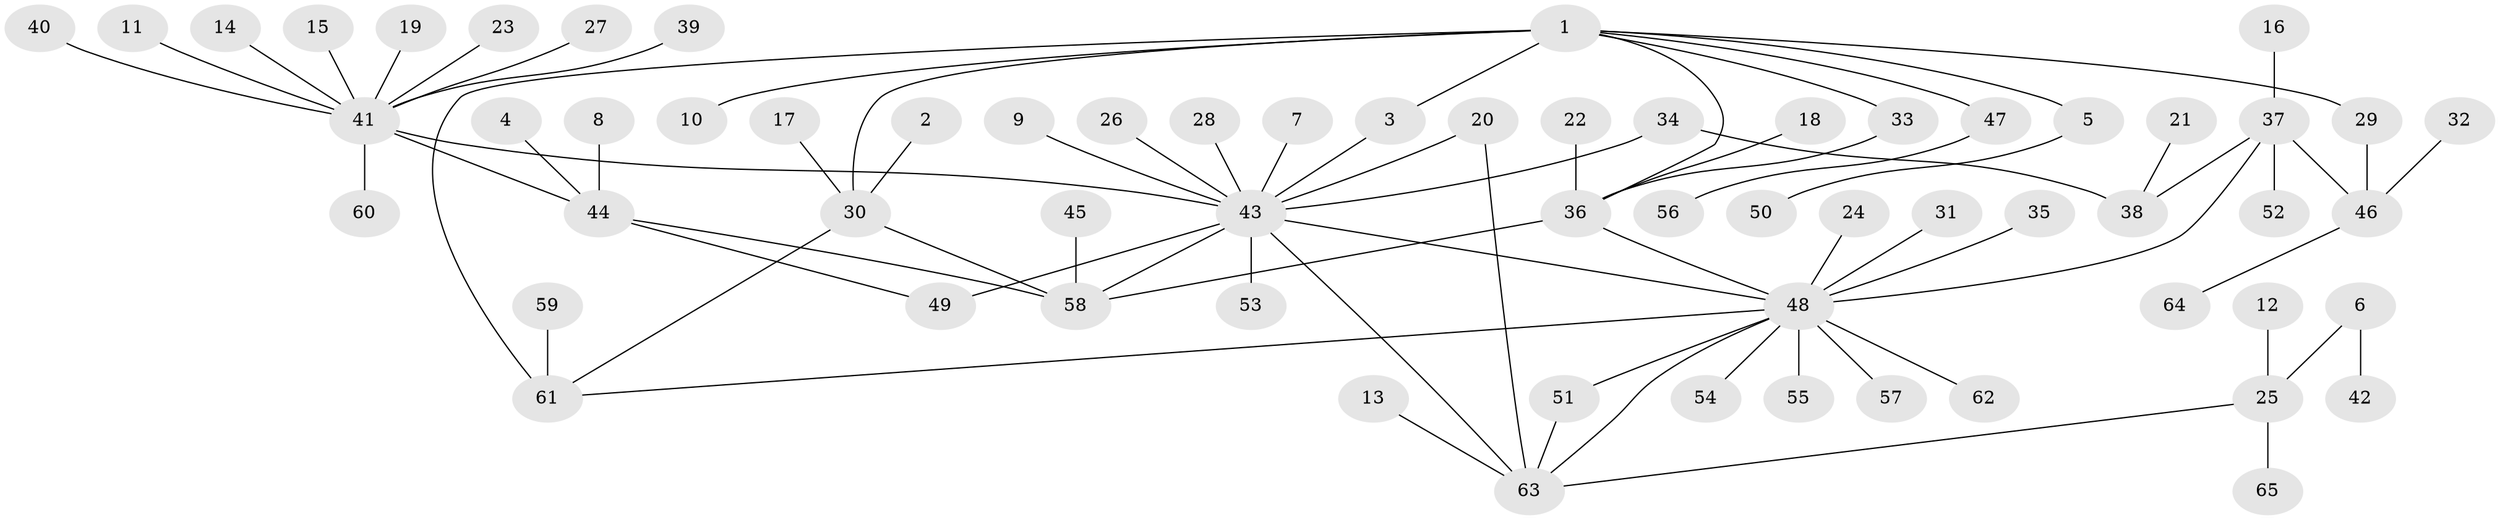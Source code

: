 // original degree distribution, {9: 0.007692307692307693, 4: 0.05384615384615385, 2: 0.23076923076923078, 5: 0.038461538461538464, 14: 0.007692307692307693, 6: 0.023076923076923078, 1: 0.5307692307692308, 3: 0.08461538461538462, 12: 0.007692307692307693, 7: 0.007692307692307693, 13: 0.007692307692307693}
// Generated by graph-tools (version 1.1) at 2025/26/03/09/25 03:26:03]
// undirected, 65 vertices, 77 edges
graph export_dot {
graph [start="1"]
  node [color=gray90,style=filled];
  1;
  2;
  3;
  4;
  5;
  6;
  7;
  8;
  9;
  10;
  11;
  12;
  13;
  14;
  15;
  16;
  17;
  18;
  19;
  20;
  21;
  22;
  23;
  24;
  25;
  26;
  27;
  28;
  29;
  30;
  31;
  32;
  33;
  34;
  35;
  36;
  37;
  38;
  39;
  40;
  41;
  42;
  43;
  44;
  45;
  46;
  47;
  48;
  49;
  50;
  51;
  52;
  53;
  54;
  55;
  56;
  57;
  58;
  59;
  60;
  61;
  62;
  63;
  64;
  65;
  1 -- 3 [weight=1.0];
  1 -- 5 [weight=1.0];
  1 -- 10 [weight=1.0];
  1 -- 29 [weight=1.0];
  1 -- 30 [weight=1.0];
  1 -- 33 [weight=1.0];
  1 -- 36 [weight=1.0];
  1 -- 47 [weight=1.0];
  1 -- 61 [weight=2.0];
  2 -- 30 [weight=1.0];
  3 -- 43 [weight=1.0];
  4 -- 44 [weight=1.0];
  5 -- 50 [weight=1.0];
  6 -- 25 [weight=1.0];
  6 -- 42 [weight=1.0];
  7 -- 43 [weight=1.0];
  8 -- 44 [weight=1.0];
  9 -- 43 [weight=1.0];
  11 -- 41 [weight=1.0];
  12 -- 25 [weight=1.0];
  13 -- 63 [weight=1.0];
  14 -- 41 [weight=1.0];
  15 -- 41 [weight=1.0];
  16 -- 37 [weight=1.0];
  17 -- 30 [weight=1.0];
  18 -- 36 [weight=1.0];
  19 -- 41 [weight=1.0];
  20 -- 43 [weight=1.0];
  20 -- 63 [weight=1.0];
  21 -- 38 [weight=1.0];
  22 -- 36 [weight=1.0];
  23 -- 41 [weight=1.0];
  24 -- 48 [weight=1.0];
  25 -- 63 [weight=1.0];
  25 -- 65 [weight=1.0];
  26 -- 43 [weight=1.0];
  27 -- 41 [weight=1.0];
  28 -- 43 [weight=1.0];
  29 -- 46 [weight=1.0];
  30 -- 58 [weight=1.0];
  30 -- 61 [weight=1.0];
  31 -- 48 [weight=1.0];
  32 -- 46 [weight=1.0];
  33 -- 36 [weight=1.0];
  34 -- 38 [weight=1.0];
  34 -- 43 [weight=1.0];
  35 -- 48 [weight=1.0];
  36 -- 48 [weight=1.0];
  36 -- 58 [weight=1.0];
  37 -- 38 [weight=1.0];
  37 -- 46 [weight=1.0];
  37 -- 48 [weight=1.0];
  37 -- 52 [weight=1.0];
  39 -- 41 [weight=1.0];
  40 -- 41 [weight=1.0];
  41 -- 43 [weight=1.0];
  41 -- 44 [weight=1.0];
  41 -- 60 [weight=1.0];
  43 -- 48 [weight=1.0];
  43 -- 49 [weight=1.0];
  43 -- 53 [weight=1.0];
  43 -- 58 [weight=1.0];
  43 -- 63 [weight=1.0];
  44 -- 49 [weight=1.0];
  44 -- 58 [weight=1.0];
  45 -- 58 [weight=1.0];
  46 -- 64 [weight=1.0];
  47 -- 56 [weight=1.0];
  48 -- 51 [weight=1.0];
  48 -- 54 [weight=1.0];
  48 -- 55 [weight=1.0];
  48 -- 57 [weight=1.0];
  48 -- 61 [weight=1.0];
  48 -- 62 [weight=1.0];
  48 -- 63 [weight=1.0];
  51 -- 63 [weight=1.0];
  59 -- 61 [weight=1.0];
}
